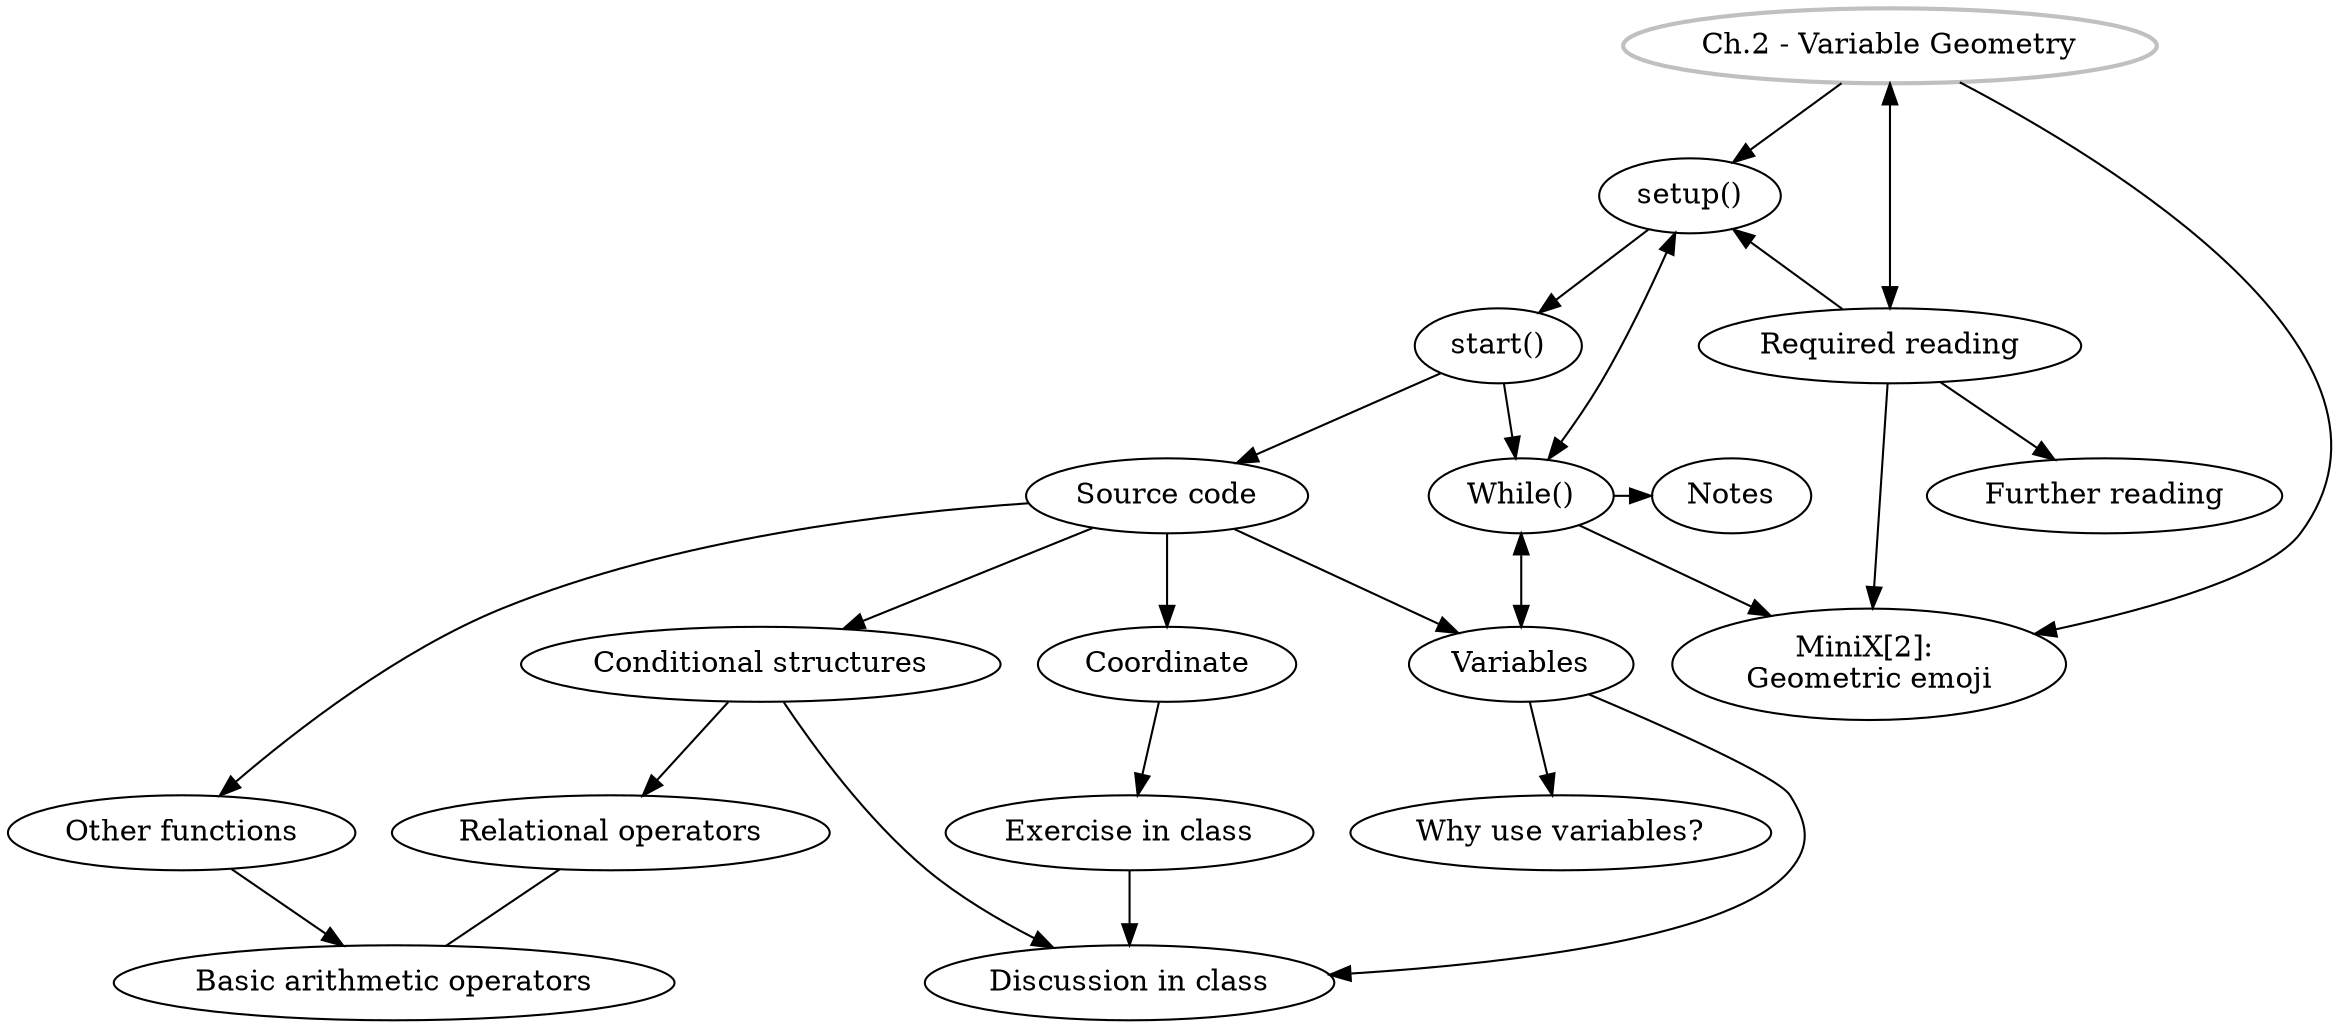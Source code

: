 digraph G {
//labels
GS [
label="Ch.2 - Variable Geometry",
style=bold,
color=grey,
]

SU [label="setup()"]
ST [label="start()"]
SC [label="Source code"]
CO [label="Coordinate"]
EiC [label="Exercise in class"]
VB [label="Variables"]
YVB [label="Why use variables?"]
OF [label="Other functions"]
BAO [label="Basic arithmetic operators"]
CS [label="Conditional structures"]
RO [label="Relational operators"]
DiC [label="Discussion in class"]
MW [label="While()"]
MX [label="MiniX[2]: \nGeometric emoji"]
RR [label="Required reading"]
FR [label="Further reading"]
Notes [label="Notes"]

//rank
//{rank = same; SU, SC}
{rank = same; MW, Notes}
//{rank = same; BAO, VB, DiC}
//{rank = same; EiC, MW}
//{rank = same; SC, OF}
{rank = same; ST, RR}
//{rank = same; ST, CO, CS}

//graph
GS -> MX;
GS -> RR[dir=both];
SU -> MW [dir=both];
MW -> VB[dir=both];
RO -> BAO[dir=none];
GS -> SU -> ST -> SC;
SC -> CO -> EiC;
SC -> VB -> YVB;
SC -> OF -> BAO;
SC -> CS -> RO;
EiC, VB, CS -> DiC;
ST -> MW -> Notes;
MW -> MX;
RR -> MX, SU;
RR -> FR;
}
